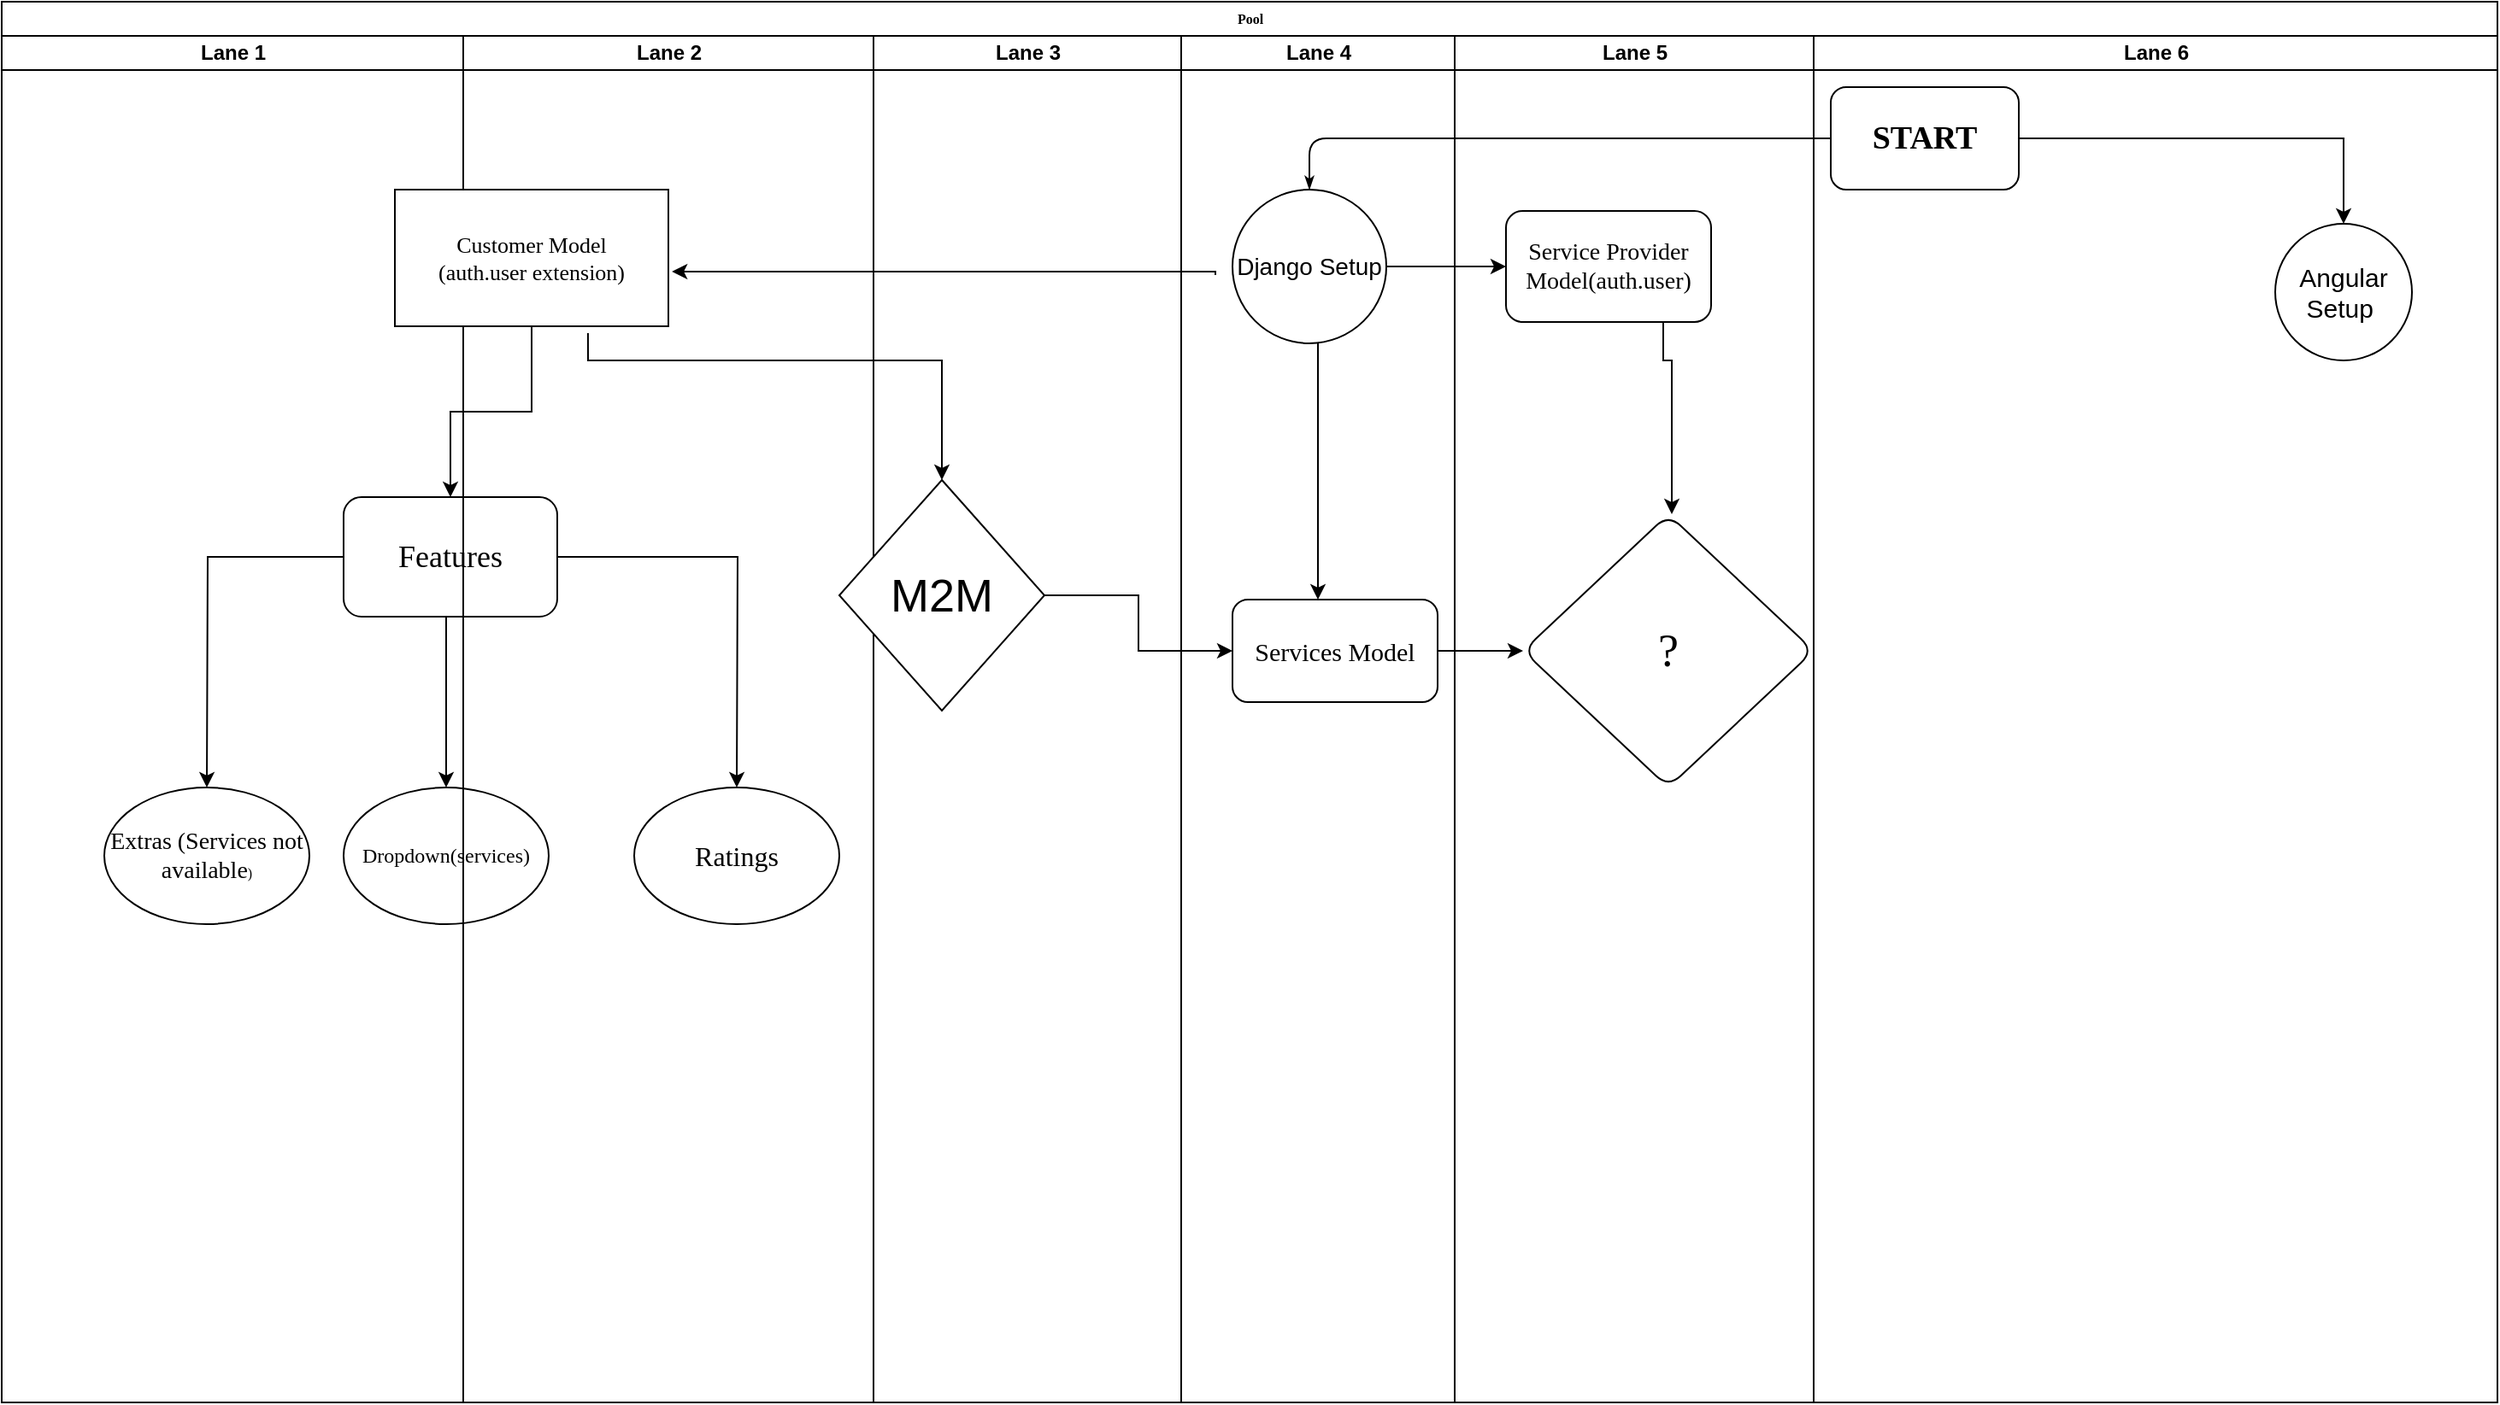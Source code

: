 <mxfile version="13.6.3" type="github">
  <diagram name="Page-1" id="74e2e168-ea6b-b213-b513-2b3c1d86103e">
    <mxGraphModel dx="2286" dy="812" grid="1" gridSize="10" guides="1" tooltips="1" connect="1" arrows="1" fold="1" page="1" pageScale="1" pageWidth="1100" pageHeight="850" background="#ffffff" math="0" shadow="0">
      <root>
        <mxCell id="0" />
        <mxCell id="1" parent="0" />
        <mxCell id="Hkc0Ta2Sa7C-OMEJBAnt-20" value="" style="edgeStyle=orthogonalEdgeStyle;rounded=0;orthogonalLoop=1;jettySize=auto;html=1;" edge="1" parent="1" source="Hkc0Ta2Sa7C-OMEJBAnt-13">
          <mxGeometry relative="1" as="geometry">
            <mxPoint x="200" y="460" as="targetPoint" />
            <Array as="points">
              <mxPoint x="200" y="380" />
              <mxPoint x="200" y="380" />
            </Array>
          </mxGeometry>
        </mxCell>
        <mxCell id="Hkc0Ta2Sa7C-OMEJBAnt-22" value="" style="edgeStyle=orthogonalEdgeStyle;rounded=0;orthogonalLoop=1;jettySize=auto;html=1;" edge="1" parent="1" source="Hkc0Ta2Sa7C-OMEJBAnt-13">
          <mxGeometry relative="1" as="geometry">
            <mxPoint x="60" y="460" as="targetPoint" />
          </mxGeometry>
        </mxCell>
        <mxCell id="Hkc0Ta2Sa7C-OMEJBAnt-24" value="" style="edgeStyle=orthogonalEdgeStyle;rounded=0;orthogonalLoop=1;jettySize=auto;html=1;" edge="1" parent="1" source="Hkc0Ta2Sa7C-OMEJBAnt-13">
          <mxGeometry relative="1" as="geometry">
            <mxPoint x="370" y="460" as="targetPoint" />
          </mxGeometry>
        </mxCell>
        <mxCell id="Hkc0Ta2Sa7C-OMEJBAnt-13" value="&lt;font style=&quot;font-size: 18px&quot;&gt;Features&lt;/font&gt;" style="whiteSpace=wrap;html=1;rounded=1;shadow=0;fontFamily=Verdana;fontSize=8;strokeWidth=1;" vertex="1" parent="1">
          <mxGeometry x="140" y="290" width="125" height="70" as="geometry" />
        </mxCell>
        <mxCell id="Hkc0Ta2Sa7C-OMEJBAnt-14" value="" style="edgeStyle=orthogonalEdgeStyle;rounded=0;orthogonalLoop=1;jettySize=auto;html=1;" edge="1" parent="1" source="77e6c97f196da883-9" target="Hkc0Ta2Sa7C-OMEJBAnt-13">
          <mxGeometry relative="1" as="geometry" />
        </mxCell>
        <mxCell id="77e6c97f196da883-1" value="Pool" style="swimlane;html=1;childLayout=stackLayout;startSize=20;rounded=0;shadow=0;labelBackgroundColor=none;strokeWidth=1;fontFamily=Verdana;fontSize=8;align=center;" parent="1" vertex="1">
          <mxGeometry x="-60" width="1460" height="820" as="geometry" />
        </mxCell>
        <mxCell id="77e6c97f196da883-2" value="Lane 1" style="swimlane;html=1;startSize=20;" parent="77e6c97f196da883-1" vertex="1">
          <mxGeometry y="20" width="270" height="800" as="geometry" />
        </mxCell>
        <mxCell id="Hkc0Ta2Sa7C-OMEJBAnt-41" value="&lt;font style=&quot;font-family: &amp;#34;verdana&amp;#34; ; font-size: 14px&quot;&gt;Extras (Services not available&lt;/font&gt;&lt;span style=&quot;font-family: &amp;#34;verdana&amp;#34; ; font-size: 8px&quot;&gt;)&lt;/span&gt;" style="ellipse;whiteSpace=wrap;html=1;" vertex="1" parent="77e6c97f196da883-2">
          <mxGeometry x="60" y="440" width="120" height="80" as="geometry" />
        </mxCell>
        <mxCell id="Hkc0Ta2Sa7C-OMEJBAnt-40" value="&lt;span style=&quot;font-family: &amp;#34;verdana&amp;#34;&quot;&gt;Dropdown(services)&lt;/span&gt;" style="ellipse;whiteSpace=wrap;html=1;" vertex="1" parent="77e6c97f196da883-2">
          <mxGeometry x="200" y="440" width="120" height="80" as="geometry" />
        </mxCell>
        <mxCell id="77e6c97f196da883-3" value="Lane 2" style="swimlane;html=1;startSize=20;" parent="77e6c97f196da883-1" vertex="1">
          <mxGeometry x="270" y="20" width="240" height="800" as="geometry" />
        </mxCell>
        <mxCell id="77e6c97f196da883-9" value="&lt;font style=&quot;font-size: 13px&quot;&gt;Customer Model&lt;br&gt;(auth.user extension)&lt;/font&gt;" style="rounded=1;whiteSpace=wrap;html=1;shadow=0;labelBackgroundColor=none;strokeWidth=1;fontFamily=Verdana;fontSize=8;align=center;arcSize=0;" parent="77e6c97f196da883-3" vertex="1">
          <mxGeometry x="-40" y="90" width="160" height="80" as="geometry" />
        </mxCell>
        <mxCell id="Hkc0Ta2Sa7C-OMEJBAnt-38" value="&lt;span style=&quot;font-family: &amp;#34;verdana&amp;#34; ; font-size: 16px&quot;&gt;Ratings&lt;/span&gt;" style="ellipse;whiteSpace=wrap;html=1;" vertex="1" parent="77e6c97f196da883-3">
          <mxGeometry x="100" y="440" width="120" height="80" as="geometry" />
        </mxCell>
        <mxCell id="77e6c97f196da883-4" value="Lane 3" style="swimlane;html=1;startSize=20;" parent="77e6c97f196da883-1" vertex="1">
          <mxGeometry x="510" y="20" width="180" height="800" as="geometry" />
        </mxCell>
        <mxCell id="Hkc0Ta2Sa7C-OMEJBAnt-36" value="&lt;font style=&quot;font-size: 27px&quot;&gt;M2M&lt;/font&gt;" style="rhombus;whiteSpace=wrap;html=1;" vertex="1" parent="77e6c97f196da883-4">
          <mxGeometry x="-20" y="260" width="120" height="135" as="geometry" />
        </mxCell>
        <mxCell id="77e6c97f196da883-5" value="Lane 4" style="swimlane;html=1;startSize=20;" parent="77e6c97f196da883-1" vertex="1">
          <mxGeometry x="690" y="20" width="160" height="800" as="geometry" />
        </mxCell>
        <mxCell id="Hkc0Ta2Sa7C-OMEJBAnt-3" value="" style="edgeStyle=orthogonalEdgeStyle;rounded=0;orthogonalLoop=1;jettySize=auto;html=1;" edge="1" parent="77e6c97f196da883-5" source="Hkc0Ta2Sa7C-OMEJBAnt-10" target="Hkc0Ta2Sa7C-OMEJBAnt-2">
          <mxGeometry relative="1" as="geometry">
            <mxPoint x="-30" y="140" as="sourcePoint" />
            <Array as="points">
              <mxPoint x="80" y="270" />
              <mxPoint x="80" y="270" />
            </Array>
          </mxGeometry>
        </mxCell>
        <mxCell id="Hkc0Ta2Sa7C-OMEJBAnt-10" value="&lt;font style=&quot;font-size: 14px&quot;&gt;Django Setup&lt;/font&gt;" style="ellipse;whiteSpace=wrap;html=1;aspect=fixed;" vertex="1" parent="77e6c97f196da883-5">
          <mxGeometry x="30" y="90" width="90" height="90" as="geometry" />
        </mxCell>
        <mxCell id="Hkc0Ta2Sa7C-OMEJBAnt-53" style="edgeStyle=orthogonalEdgeStyle;rounded=0;orthogonalLoop=1;jettySize=auto;html=1;exitX=0.5;exitY=1;exitDx=0;exitDy=0;" edge="1" parent="77e6c97f196da883-5" source="Hkc0Ta2Sa7C-OMEJBAnt-10" target="Hkc0Ta2Sa7C-OMEJBAnt-10">
          <mxGeometry relative="1" as="geometry" />
        </mxCell>
        <mxCell id="Hkc0Ta2Sa7C-OMEJBAnt-2" value="&lt;font style=&quot;font-size: 15px&quot;&gt;Services Model&lt;/font&gt;" style="whiteSpace=wrap;html=1;rounded=1;shadow=0;fontFamily=Verdana;fontSize=8;strokeWidth=1;" vertex="1" parent="77e6c97f196da883-5">
          <mxGeometry x="30" y="330" width="120" height="60" as="geometry" />
        </mxCell>
        <mxCell id="77e6c97f196da883-6" value="Lane 5" style="swimlane;html=1;startSize=20;" parent="77e6c97f196da883-1" vertex="1">
          <mxGeometry x="850" y="20" width="210" height="800" as="geometry" />
        </mxCell>
        <mxCell id="Hkc0Ta2Sa7C-OMEJBAnt-32" style="edgeStyle=orthogonalEdgeStyle;rounded=0;orthogonalLoop=1;jettySize=auto;html=1;exitX=0.75;exitY=1;exitDx=0;exitDy=0;" edge="1" parent="77e6c97f196da883-6">
          <mxGeometry relative="1" as="geometry">
            <mxPoint x="122" y="167.5" as="sourcePoint" />
            <mxPoint x="127" y="280" as="targetPoint" />
            <Array as="points">
              <mxPoint x="127" y="190" />
            </Array>
          </mxGeometry>
        </mxCell>
        <mxCell id="Hkc0Ta2Sa7C-OMEJBAnt-4" value="&lt;font style=&quot;font-size: 14px&quot;&gt;Service Provider Model(auth.user)&lt;/font&gt;" style="whiteSpace=wrap;html=1;rounded=1;shadow=0;fontFamily=Verdana;fontSize=8;strokeWidth=1;" vertex="1" parent="77e6c97f196da883-6">
          <mxGeometry x="30" y="102.5" width="120" height="65" as="geometry" />
        </mxCell>
        <mxCell id="Hkc0Ta2Sa7C-OMEJBAnt-30" value="&lt;span style=&quot;font-size: 27px&quot;&gt;?&lt;/span&gt;" style="rhombus;whiteSpace=wrap;html=1;rounded=1;shadow=0;fontFamily=Verdana;fontSize=8;strokeWidth=1;" vertex="1" parent="77e6c97f196da883-6">
          <mxGeometry x="40" y="280" width="170" height="160" as="geometry" />
        </mxCell>
        <mxCell id="Hkc0Ta2Sa7C-OMEJBAnt-31" value="" style="edgeStyle=orthogonalEdgeStyle;rounded=0;orthogonalLoop=1;jettySize=auto;html=1;" edge="1" parent="77e6c97f196da883-1" source="Hkc0Ta2Sa7C-OMEJBAnt-2" target="Hkc0Ta2Sa7C-OMEJBAnt-30">
          <mxGeometry relative="1" as="geometry" />
        </mxCell>
        <mxCell id="Hkc0Ta2Sa7C-OMEJBAnt-33" style="edgeStyle=orthogonalEdgeStyle;rounded=0;orthogonalLoop=1;jettySize=auto;html=1;entryX=0.5;entryY=0;entryDx=0;entryDy=0;exitX=0.706;exitY=1.05;exitDx=0;exitDy=0;exitPerimeter=0;" edge="1" parent="77e6c97f196da883-1" source="77e6c97f196da883-9" target="Hkc0Ta2Sa7C-OMEJBAnt-36">
          <mxGeometry relative="1" as="geometry">
            <mxPoint x="490" y="340" as="targetPoint" />
            <Array as="points">
              <mxPoint x="343" y="210" />
              <mxPoint x="550" y="210" />
            </Array>
          </mxGeometry>
        </mxCell>
        <mxCell id="77e6c97f196da883-7" value="Lane 6" style="swimlane;html=1;startSize=20;" parent="77e6c97f196da883-1" vertex="1">
          <mxGeometry x="1060" y="20" width="400" height="800" as="geometry" />
        </mxCell>
        <mxCell id="Hkc0Ta2Sa7C-OMEJBAnt-46" style="edgeStyle=orthogonalEdgeStyle;rounded=0;orthogonalLoop=1;jettySize=auto;html=1;exitX=1;exitY=0.5;exitDx=0;exitDy=0;entryX=0.5;entryY=0;entryDx=0;entryDy=0;" edge="1" parent="77e6c97f196da883-7" source="77e6c97f196da883-8" target="Hkc0Ta2Sa7C-OMEJBAnt-45">
          <mxGeometry relative="1" as="geometry" />
        </mxCell>
        <mxCell id="77e6c97f196da883-8" value="&lt;font style=&quot;font-size: 19px&quot;&gt;&lt;b&gt;START&lt;/b&gt;&lt;/font&gt;" style="rounded=1;whiteSpace=wrap;html=1;shadow=0;labelBackgroundColor=none;strokeWidth=1;fontFamily=Verdana;fontSize=8;align=center;" parent="77e6c97f196da883-7" vertex="1">
          <mxGeometry x="10" y="30" width="110" height="60" as="geometry" />
        </mxCell>
        <mxCell id="Hkc0Ta2Sa7C-OMEJBAnt-45" value="&lt;font style=&quot;font-size: 15px&quot;&gt;Angular&lt;br&gt;Setup&amp;nbsp;&lt;/font&gt;" style="ellipse;whiteSpace=wrap;html=1;aspect=fixed;" vertex="1" parent="77e6c97f196da883-7">
          <mxGeometry x="270" y="110" width="80" height="80" as="geometry" />
        </mxCell>
        <mxCell id="Hkc0Ta2Sa7C-OMEJBAnt-48" style="edgeStyle=orthogonalEdgeStyle;rounded=0;orthogonalLoop=1;jettySize=auto;html=1;exitX=1;exitY=0.5;exitDx=0;exitDy=0;entryX=0;entryY=0.5;entryDx=0;entryDy=0;" edge="1" parent="77e6c97f196da883-1" source="Hkc0Ta2Sa7C-OMEJBAnt-36" target="Hkc0Ta2Sa7C-OMEJBAnt-2">
          <mxGeometry relative="1" as="geometry" />
        </mxCell>
        <mxCell id="Hkc0Ta2Sa7C-OMEJBAnt-49" style="edgeStyle=orthogonalEdgeStyle;rounded=0;orthogonalLoop=1;jettySize=auto;html=1;entryX=1.013;entryY=0.6;entryDx=0;entryDy=0;entryPerimeter=0;" edge="1" parent="77e6c97f196da883-1" target="77e6c97f196da883-9">
          <mxGeometry relative="1" as="geometry">
            <mxPoint x="710" y="160" as="sourcePoint" />
            <Array as="points">
              <mxPoint x="710" y="158" />
            </Array>
          </mxGeometry>
        </mxCell>
        <mxCell id="77e6c97f196da883-26" style="edgeStyle=orthogonalEdgeStyle;rounded=1;html=1;labelBackgroundColor=none;startArrow=none;startFill=0;startSize=5;endArrow=classicThin;endFill=1;endSize=5;jettySize=auto;orthogonalLoop=1;strokeWidth=1;fontFamily=Verdana;fontSize=8;entryX=0.5;entryY=0;entryDx=0;entryDy=0;" parent="77e6c97f196da883-1" source="77e6c97f196da883-8" target="Hkc0Ta2Sa7C-OMEJBAnt-10" edge="1">
          <mxGeometry relative="1" as="geometry">
            <mxPoint x="710" y="130" as="targetPoint" />
            <Array as="points">
              <mxPoint x="765" y="80" />
            </Array>
          </mxGeometry>
        </mxCell>
        <mxCell id="Hkc0Ta2Sa7C-OMEJBAnt-54" style="edgeStyle=orthogonalEdgeStyle;rounded=0;orthogonalLoop=1;jettySize=auto;html=1;exitX=1;exitY=0.5;exitDx=0;exitDy=0;" edge="1" parent="77e6c97f196da883-1" source="Hkc0Ta2Sa7C-OMEJBAnt-10" target="Hkc0Ta2Sa7C-OMEJBAnt-4">
          <mxGeometry relative="1" as="geometry" />
        </mxCell>
      </root>
    </mxGraphModel>
  </diagram>
</mxfile>
